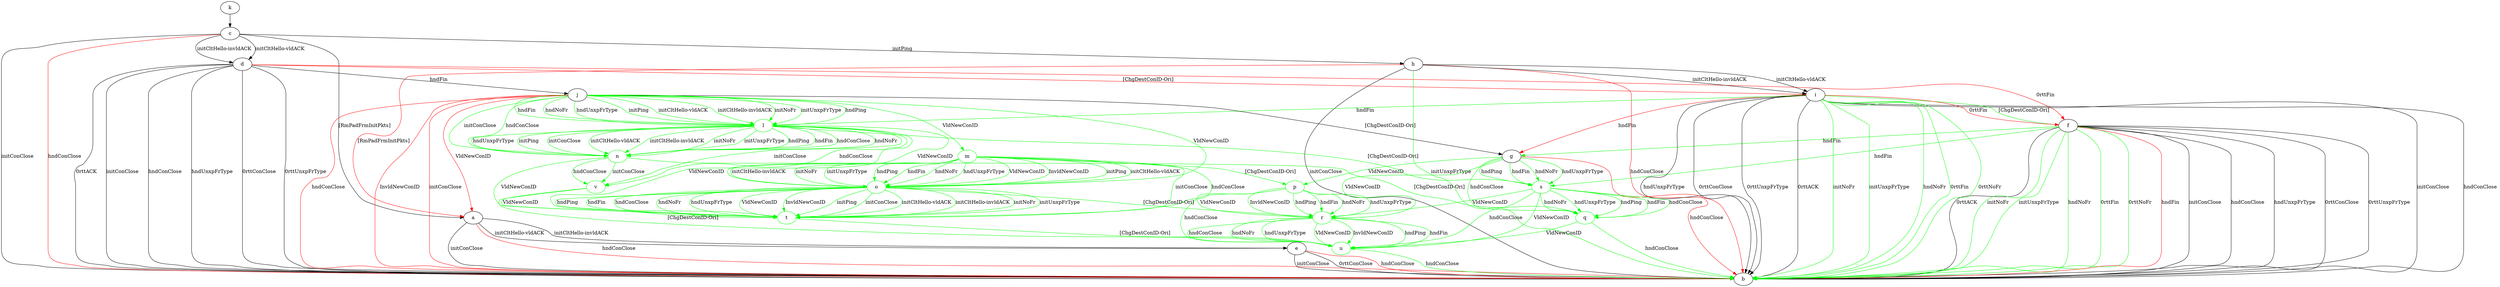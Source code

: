 digraph "" {
	a -> b	[key=0,
		label="initConClose "];
	a -> b	[key=1,
		color=red,
		label="hndConClose "];
	a -> e	[key=0,
		label="initCltHello-vldACK "];
	a -> e	[key=1,
		label="initCltHello-invldACK "];
	c -> a	[key=0,
		label="[RmPadFrmInitPkts] "];
	c -> b	[key=0,
		label="initConClose "];
	c -> b	[key=1,
		color=red,
		label="hndConClose "];
	c -> d	[key=0,
		label="initCltHello-vldACK "];
	c -> d	[key=1,
		label="initCltHello-invldACK "];
	c -> h	[key=0,
		label="initPing "];
	d -> b	[key=0,
		label="initConClose "];
	d -> b	[key=1,
		label="hndConClose "];
	d -> b	[key=2,
		label="hndUnxpFrType "];
	d -> b	[key=3,
		label="0rttConClose "];
	d -> b	[key=4,
		label="0rttUnxpFrType "];
	d -> b	[key=5,
		label="0rttACK "];
	d -> f	[key=0,
		color=red,
		label="0rttFin "];
	d -> i	[key=0,
		color=red,
		label="[ChgDestConID-Ori] "];
	d -> j	[key=0,
		label="hndFin "];
	e -> b	[key=0,
		label="initConClose "];
	e -> b	[key=1,
		label="0rttConClose "];
	e -> b	[key=2,
		color=red,
		label="hndConClose "];
	f -> b	[key=0,
		label="initConClose "];
	f -> b	[key=1,
		label="hndConClose "];
	f -> b	[key=2,
		label="hndUnxpFrType "];
	f -> b	[key=3,
		label="0rttConClose "];
	f -> b	[key=4,
		label="0rttUnxpFrType "];
	f -> b	[key=5,
		label="0rttACK "];
	f -> b	[key=6,
		color=green,
		label="initNoFr "];
	f -> b	[key=7,
		color=green,
		label="initUnxpFrType "];
	f -> b	[key=8,
		color=green,
		label="hndNoFr "];
	f -> b	[key=9,
		color=green,
		label="0rttFin "];
	f -> b	[key=10,
		color=green,
		label="0rttNoFr "];
	f -> b	[key=11,
		color=red,
		label="hndFin "];
	f -> g	[key=0,
		color=green,
		label="hndFin "];
	s	[color=green];
	f -> s	[key=0,
		color=green,
		label="hndFin "];
	g -> b	[key=0,
		color=red,
		label="hndConClose "];
	p	[color=green];
	g -> p	[key=0,
		color=green,
		label="VldNewConID "];
	q	[color=green];
	g -> q	[key=0,
		color=green,
		label="hndConClose "];
	r	[color=green];
	g -> r	[key=0,
		color=green,
		label="VldNewConID "];
	g -> s	[key=0,
		color=green,
		label="hndPing "];
	g -> s	[key=1,
		color=green,
		label="hndFin "];
	g -> s	[key=2,
		color=green,
		label="hndNoFr "];
	g -> s	[key=3,
		color=green,
		label="hndUnxpFrType "];
	h -> a	[key=0,
		color=red,
		label="[RmPadFrmInitPkts] "];
	h -> b	[key=0,
		label="initConClose "];
	h -> b	[key=1,
		color=green,
		label="initUnxpFrType "];
	h -> b	[key=2,
		color=red,
		label="hndConClose "];
	h -> i	[key=0,
		label="initCltHello-vldACK "];
	h -> i	[key=1,
		label="initCltHello-invldACK "];
	i -> b	[key=0,
		label="initConClose "];
	i -> b	[key=1,
		label="hndConClose "];
	i -> b	[key=2,
		label="hndUnxpFrType "];
	i -> b	[key=3,
		label="0rttConClose "];
	i -> b	[key=4,
		label="0rttUnxpFrType "];
	i -> b	[key=5,
		label="0rttACK "];
	i -> b	[key=6,
		color=green,
		label="initNoFr "];
	i -> b	[key=7,
		color=green,
		label="initUnxpFrType "];
	i -> b	[key=8,
		color=green,
		label="hndNoFr "];
	i -> b	[key=9,
		color=green,
		label="0rttFin "];
	i -> b	[key=10,
		color=green,
		label="0rttNoFr "];
	i -> f	[key=0,
		color=green,
		label="[ChgDestConID-Ori] "];
	i -> f	[key=1,
		color=red,
		label="0rttFin "];
	i -> g	[key=0,
		color=red,
		label="hndFin "];
	l	[color=green];
	i -> l	[key=0,
		color=green,
		label="hndFin "];
	j -> a	[key=0,
		color=red,
		label="VldNewConID "];
	j -> b	[key=0,
		color=red,
		label="initConClose "];
	j -> b	[key=1,
		color=red,
		label="hndConClose "];
	j -> b	[key=2,
		color=red,
		label="InvldNewConID "];
	j -> g	[key=0,
		label="[ChgDestConID-Ori] "];
	j -> l	[key=0,
		color=green,
		label="initPing "];
	j -> l	[key=1,
		color=green,
		label="initCltHello-vldACK "];
	j -> l	[key=2,
		color=green,
		label="initCltHello-invldACK "];
	j -> l	[key=3,
		color=green,
		label="initNoFr "];
	j -> l	[key=4,
		color=green,
		label="initUnxpFrType "];
	j -> l	[key=5,
		color=green,
		label="hndPing "];
	j -> l	[key=6,
		color=green,
		label="hndFin "];
	j -> l	[key=7,
		color=green,
		label="hndNoFr "];
	j -> l	[key=8,
		color=green,
		label="hndUnxpFrType "];
	m	[color=green];
	j -> m	[key=0,
		color=green,
		label="VldNewConID "];
	n	[color=green];
	j -> n	[key=0,
		color=green,
		label="initConClose "];
	j -> n	[key=1,
		color=green,
		label="hndConClose "];
	o	[color=green];
	j -> o	[key=0,
		color=green,
		label="VldNewConID "];
	k -> c	[key=0];
	l -> n	[key=0,
		color=green,
		label="initPing "];
	l -> n	[key=1,
		color=green,
		label="initConClose "];
	l -> n	[key=2,
		color=green,
		label="initCltHello-vldACK "];
	l -> n	[key=3,
		color=green,
		label="initCltHello-invldACK "];
	l -> n	[key=4,
		color=green,
		label="initNoFr "];
	l -> n	[key=5,
		color=green,
		label="initUnxpFrType "];
	l -> n	[key=6,
		color=green,
		label="hndPing "];
	l -> n	[key=7,
		color=green,
		label="hndFin "];
	l -> n	[key=8,
		color=green,
		label="hndConClose "];
	l -> n	[key=9,
		color=green,
		label="hndNoFr "];
	l -> n	[key=10,
		color=green,
		label="hndUnxpFrType "];
	l -> o	[key=0,
		color=green,
		label="VldNewConID "];
	l -> s	[key=0,
		color=green,
		label="[ChgDestConID-Ori] "];
	t	[color=green];
	l -> t	[key=0,
		color=green,
		label="VldNewConID "];
	v	[color=green];
	l -> v	[key=0,
		color=green,
		label="initConClose "];
	l -> v	[key=1,
		color=green,
		label="hndConClose "];
	m -> o	[key=0,
		color=green,
		label="initPing "];
	m -> o	[key=1,
		color=green,
		label="initCltHello-vldACK "];
	m -> o	[key=2,
		color=green,
		label="initCltHello-invldACK "];
	m -> o	[key=3,
		color=green,
		label="initNoFr "];
	m -> o	[key=4,
		color=green,
		label="initUnxpFrType "];
	m -> o	[key=5,
		color=green,
		label="hndPing "];
	m -> o	[key=6,
		color=green,
		label="hndFin "];
	m -> o	[key=7,
		color=green,
		label="hndNoFr "];
	m -> o	[key=8,
		color=green,
		label="hndUnxpFrType "];
	m -> o	[key=9,
		color=green,
		label="VldNewConID "];
	m -> o	[key=10,
		color=green,
		label="InvldNewConID "];
	m -> p	[key=0,
		color=green,
		label="[ChgDestConID-Ori] "];
	m -> t	[key=0,
		color=green,
		label="initConClose "];
	m -> t	[key=1,
		color=green,
		label="hndConClose "];
	n -> q	[key=0,
		color=green,
		label="[ChgDestConID-Ori] "];
	n -> t	[key=0,
		color=green,
		label="VldNewConID "];
	n -> v	[key=0,
		color=green,
		label="initConClose "];
	n -> v	[key=1,
		color=green,
		label="hndConClose "];
	o -> r	[key=0,
		color=green,
		label="[ChgDestConID-Ori] "];
	o -> t	[key=0,
		color=green,
		label="initPing "];
	o -> t	[key=1,
		color=green,
		label="initConClose "];
	o -> t	[key=2,
		color=green,
		label="initCltHello-vldACK "];
	o -> t	[key=3,
		color=green,
		label="initCltHello-invldACK "];
	o -> t	[key=4,
		color=green,
		label="initNoFr "];
	o -> t	[key=5,
		color=green,
		label="initUnxpFrType "];
	o -> t	[key=6,
		color=green,
		label="hndPing "];
	o -> t	[key=7,
		color=green,
		label="hndFin "];
	o -> t	[key=8,
		color=green,
		label="hndConClose "];
	o -> t	[key=9,
		color=green,
		label="hndNoFr "];
	o -> t	[key=10,
		color=green,
		label="hndUnxpFrType "];
	o -> t	[key=11,
		color=green,
		label="VldNewConID "];
	o -> t	[key=12,
		color=green,
		label="InvldNewConID "];
	p -> r	[key=0,
		color=green,
		label="hndPing "];
	p -> r	[key=1,
		color=green,
		label="hndFin "];
	p -> r	[key=2,
		color=green,
		label="hndNoFr "];
	p -> r	[key=3,
		color=green,
		label="hndUnxpFrType "];
	p -> r	[key=4,
		color=green,
		label="VldNewConID "];
	p -> r	[key=5,
		color=green,
		label="InvldNewConID "];
	u	[color=green];
	p -> u	[key=0,
		color=green,
		label="hndConClose "];
	q -> b	[key=0,
		color=green,
		label="hndConClose "];
	q -> u	[key=0,
		color=green,
		label="VldNewConID "];
	r -> u	[key=0,
		color=green,
		label="hndPing "];
	r -> u	[key=1,
		color=green,
		label="hndFin "];
	r -> u	[key=2,
		color=green,
		label="hndConClose "];
	r -> u	[key=3,
		color=green,
		label="hndNoFr "];
	r -> u	[key=4,
		color=green,
		label="hndUnxpFrType "];
	r -> u	[key=5,
		color=green,
		label="VldNewConID "];
	r -> u	[key=6,
		color=green,
		label="InvldNewConID "];
	s -> q	[key=0,
		color=green,
		label="hndPing "];
	s -> q	[key=1,
		color=green,
		label="hndFin "];
	s -> q	[key=2,
		color=green,
		label="hndConClose "];
	s -> q	[key=3,
		color=green,
		label="hndNoFr "];
	s -> q	[key=4,
		color=green,
		label="hndUnxpFrType "];
	s -> r	[key=0,
		color=green,
		label="VldNewConID "];
	s -> u	[key=0,
		color=green,
		label="hndConClose "];
	s -> u	[key=1,
		color=green,
		label="VldNewConID "];
	t -> u	[key=0,
		color=green,
		label="[ChgDestConID-Ori] "];
	u -> b	[key=0,
		color=green,
		label="hndConClose "];
	v -> t	[key=0,
		color=green,
		label="VldNewConID "];
	v -> u	[key=0,
		color=green,
		label="[ChgDestConID-Ori] "];
}
